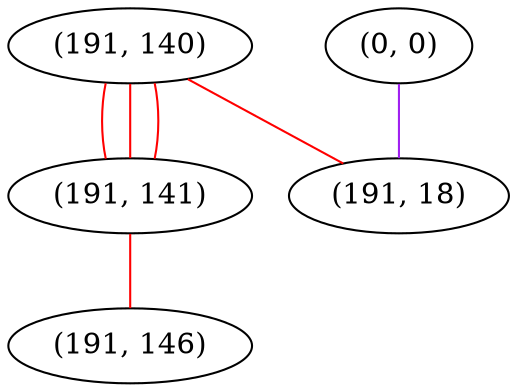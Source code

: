 graph "" {
"(191, 140)";
"(0, 0)";
"(191, 141)";
"(191, 18)";
"(191, 146)";
"(191, 140)" -- "(191, 141)"  [color=red, key=0, weight=1];
"(191, 140)" -- "(191, 141)"  [color=red, key=1, weight=1];
"(191, 140)" -- "(191, 141)"  [color=red, key=2, weight=1];
"(191, 140)" -- "(191, 18)"  [color=red, key=0, weight=1];
"(0, 0)" -- "(191, 18)"  [color=purple, key=0, weight=4];
"(191, 141)" -- "(191, 146)"  [color=red, key=0, weight=1];
}
